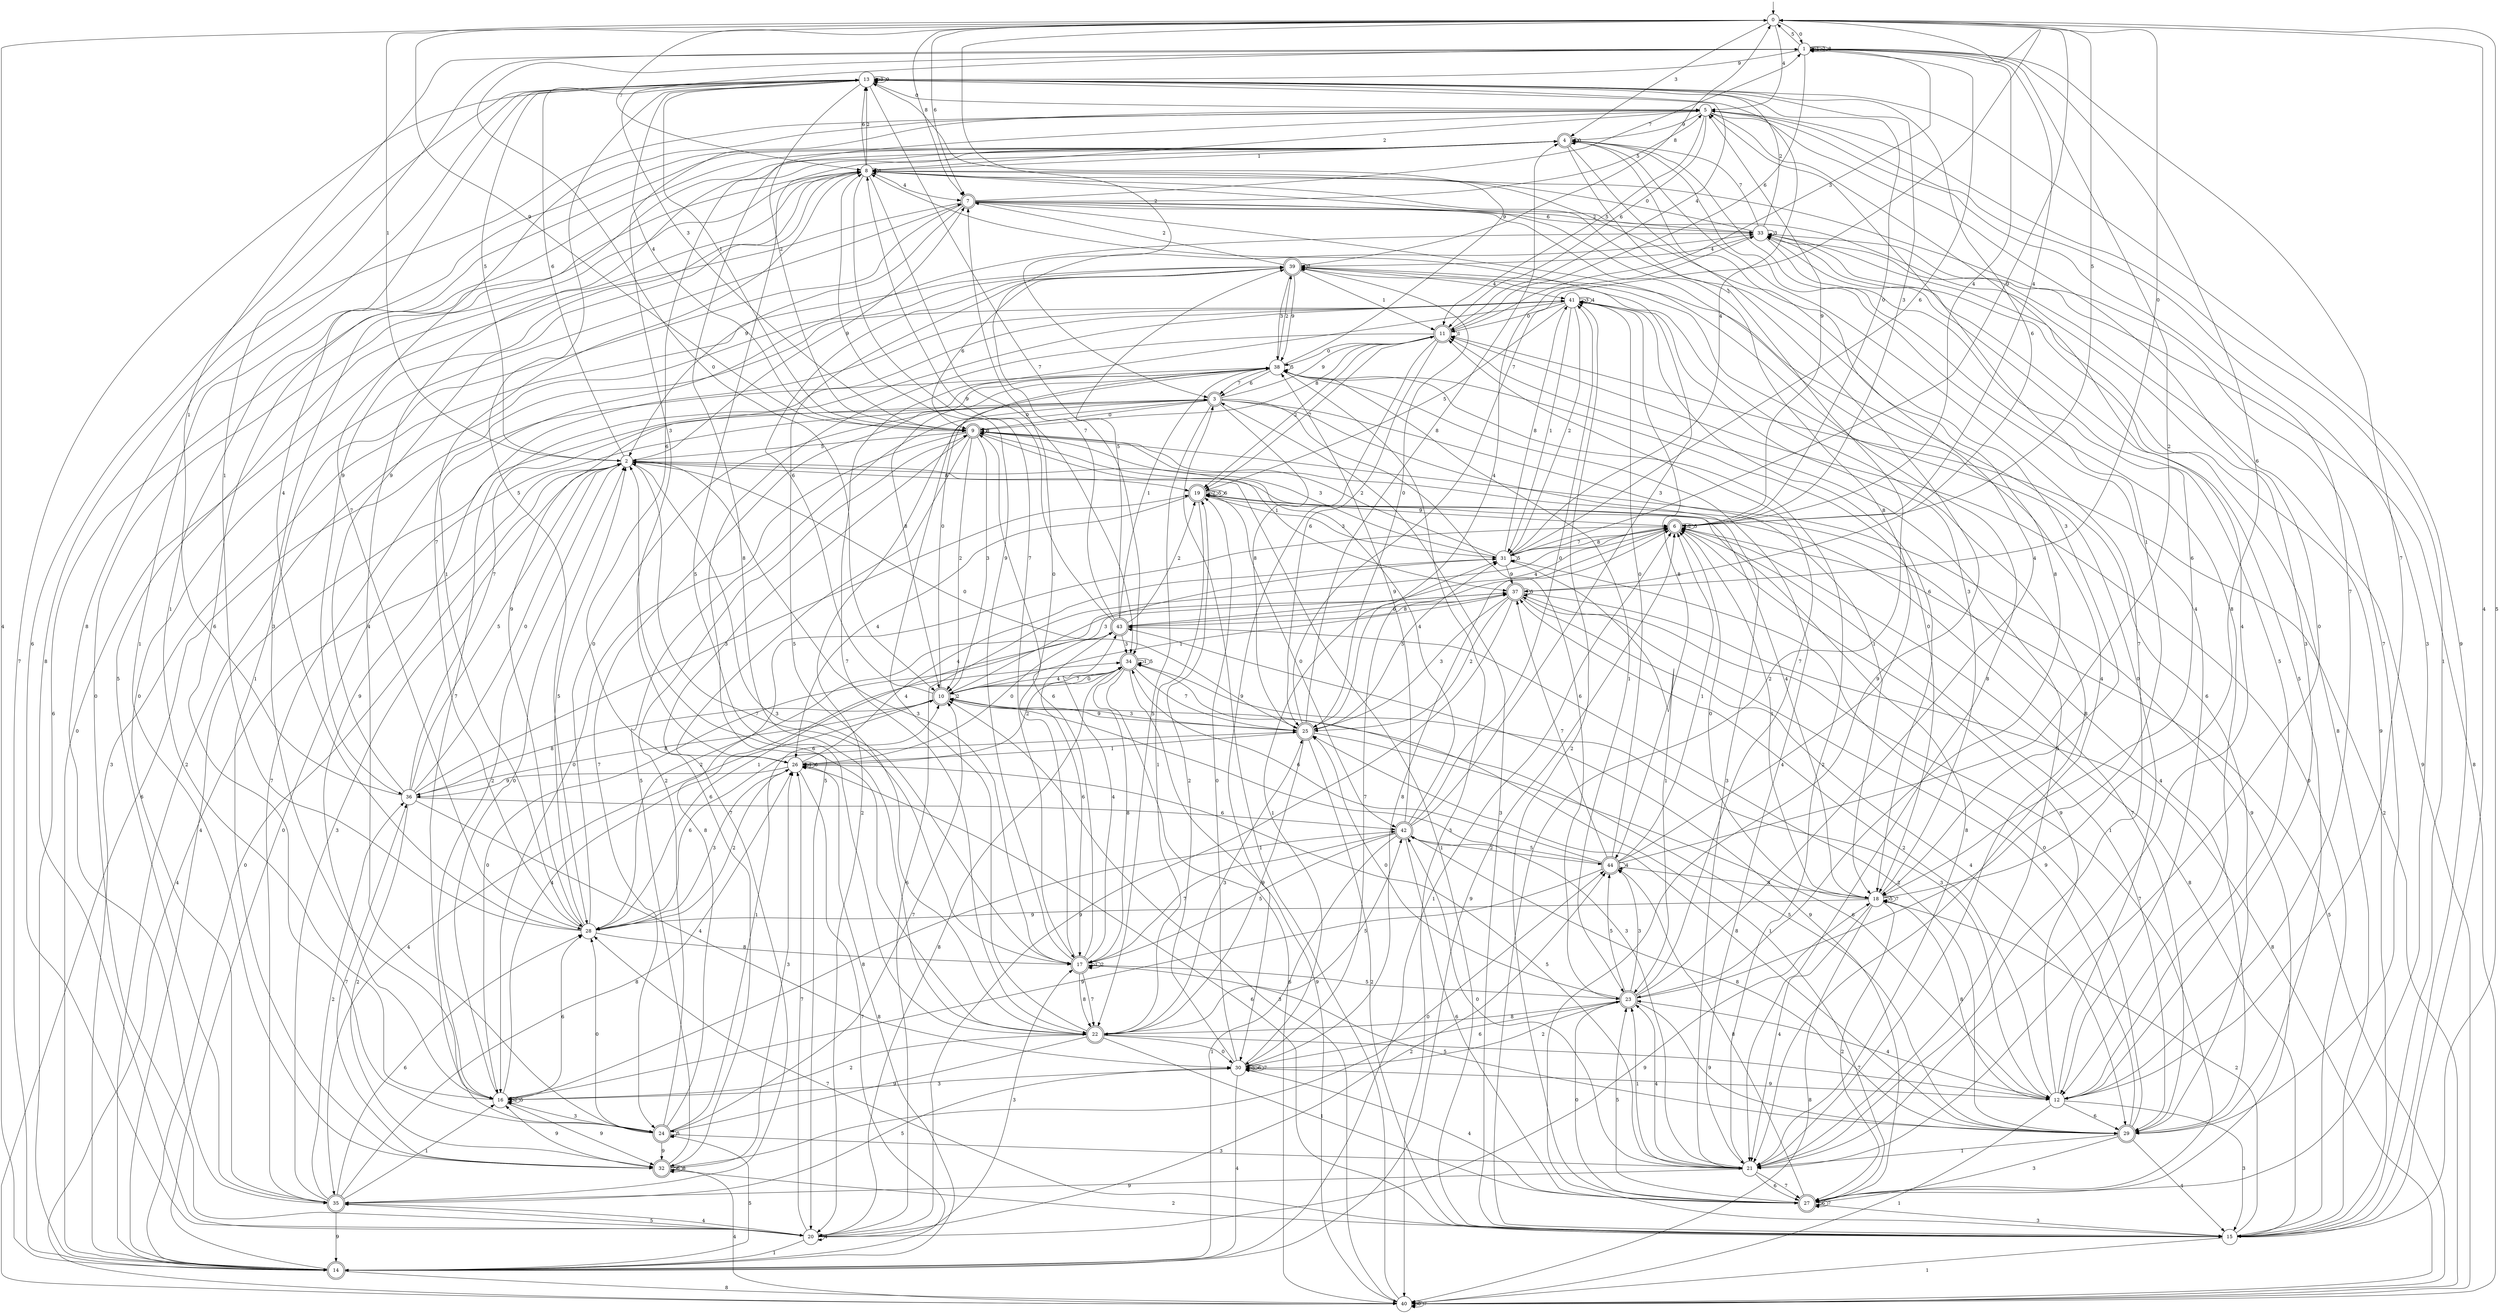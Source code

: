 digraph g {

	s0 [shape="circle" label="0"];
	s1 [shape="circle" label="1"];
	s2 [shape="circle" label="2"];
	s3 [shape="doublecircle" label="3"];
	s4 [shape="doublecircle" label="4"];
	s5 [shape="circle" label="5"];
	s6 [shape="doublecircle" label="6"];
	s7 [shape="doublecircle" label="7"];
	s8 [shape="circle" label="8"];
	s9 [shape="doublecircle" label="9"];
	s10 [shape="doublecircle" label="10"];
	s11 [shape="doublecircle" label="11"];
	s12 [shape="circle" label="12"];
	s13 [shape="circle" label="13"];
	s14 [shape="doublecircle" label="14"];
	s15 [shape="circle" label="15"];
	s16 [shape="circle" label="16"];
	s17 [shape="doublecircle" label="17"];
	s18 [shape="circle" label="18"];
	s19 [shape="doublecircle" label="19"];
	s20 [shape="circle" label="20"];
	s21 [shape="circle" label="21"];
	s22 [shape="doublecircle" label="22"];
	s23 [shape="doublecircle" label="23"];
	s24 [shape="doublecircle" label="24"];
	s25 [shape="doublecircle" label="25"];
	s26 [shape="circle" label="26"];
	s27 [shape="doublecircle" label="27"];
	s28 [shape="circle" label="28"];
	s29 [shape="doublecircle" label="29"];
	s30 [shape="circle" label="30"];
	s31 [shape="circle" label="31"];
	s32 [shape="doublecircle" label="32"];
	s33 [shape="circle" label="33"];
	s34 [shape="doublecircle" label="34"];
	s35 [shape="doublecircle" label="35"];
	s36 [shape="circle" label="36"];
	s37 [shape="doublecircle" label="37"];
	s38 [shape="circle" label="38"];
	s39 [shape="doublecircle" label="39"];
	s40 [shape="circle" label="40"];
	s41 [shape="circle" label="41"];
	s42 [shape="doublecircle" label="42"];
	s43 [shape="doublecircle" label="43"];
	s44 [shape="doublecircle" label="44"];
	s0 -> s1 [label="0"];
	s0 -> s2 [label="1"];
	s0 -> s3 [label="2"];
	s0 -> s4 [label="3"];
	s0 -> s5 [label="4"];
	s0 -> s6 [label="5"];
	s0 -> s7 [label="6"];
	s0 -> s8 [label="7"];
	s0 -> s7 [label="8"];
	s0 -> s9 [label="9"];
	s1 -> s10 [label="0"];
	s1 -> s1 [label="1"];
	s1 -> s1 [label="2"];
	s1 -> s9 [label="3"];
	s1 -> s6 [label="4"];
	s1 -> s0 [label="5"];
	s1 -> s11 [label="6"];
	s1 -> s12 [label="7"];
	s1 -> s1 [label="8"];
	s1 -> s13 [label="9"];
	s2 -> s14 [label="0"];
	s2 -> s15 [label="1"];
	s2 -> s16 [label="2"];
	s2 -> s17 [label="3"];
	s2 -> s18 [label="4"];
	s2 -> s13 [label="5"];
	s2 -> s13 [label="6"];
	s2 -> s17 [label="7"];
	s2 -> s19 [label="8"];
	s2 -> s7 [label="9"];
	s3 -> s9 [label="0"];
	s3 -> s18 [label="1"];
	s3 -> s20 [label="2"];
	s3 -> s21 [label="3"];
	s3 -> s14 [label="4"];
	s3 -> s22 [label="5"];
	s3 -> s23 [label="6"];
	s3 -> s24 [label="7"];
	s3 -> s25 [label="8"];
	s3 -> s11 [label="9"];
	s4 -> s4 [label="0"];
	s4 -> s8 [label="1"];
	s4 -> s15 [label="2"];
	s4 -> s24 [label="3"];
	s4 -> s12 [label="4"];
	s4 -> s22 [label="5"];
	s4 -> s26 [label="6"];
	s4 -> s21 [label="7"];
	s4 -> s12 [label="8"];
	s4 -> s15 [label="9"];
	s5 -> s21 [label="0"];
	s5 -> s15 [label="1"];
	s5 -> s8 [label="2"];
	s5 -> s27 [label="3"];
	s5 -> s21 [label="4"];
	s5 -> s11 [label="5"];
	s5 -> s11 [label="6"];
	s5 -> s28 [label="7"];
	s5 -> s20 [label="8"];
	s5 -> s4 [label="9"];
	s6 -> s13 [label="0"];
	s6 -> s29 [label="1"];
	s6 -> s6 [label="2"];
	s6 -> s13 [label="3"];
	s6 -> s1 [label="4"];
	s6 -> s6 [label="5"];
	s6 -> s20 [label="6"];
	s6 -> s30 [label="7"];
	s6 -> s31 [label="8"];
	s6 -> s5 [label="9"];
	s7 -> s14 [label="0"];
	s7 -> s32 [label="1"];
	s7 -> s33 [label="2"];
	s7 -> s12 [label="3"];
	s7 -> s21 [label="4"];
	s7 -> s5 [label="5"];
	s7 -> s33 [label="6"];
	s7 -> s1 [label="7"];
	s7 -> s21 [label="8"];
	s7 -> s2 [label="9"];
	s8 -> s34 [label="0"];
	s8 -> s8 [label="1"];
	s8 -> s13 [label="2"];
	s8 -> s18 [label="3"];
	s8 -> s7 [label="4"];
	s8 -> s35 [label="5"];
	s8 -> s13 [label="6"];
	s8 -> s17 [label="7"];
	s8 -> s23 [label="8"];
	s8 -> s36 [label="9"];
	s9 -> s16 [label="0"];
	s9 -> s37 [label="1"];
	s9 -> s10 [label="2"];
	s9 -> s10 [label="3"];
	s9 -> s29 [label="4"];
	s9 -> s2 [label="5"];
	s9 -> s32 [label="6"];
	s9 -> s35 [label="7"];
	s9 -> s9 [label="8"];
	s9 -> s27 [label="9"];
	s10 -> s38 [label="0"];
	s10 -> s37 [label="1"];
	s10 -> s10 [label="2"];
	s10 -> s31 [label="3"];
	s10 -> s35 [label="4"];
	s10 -> s29 [label="5"];
	s10 -> s39 [label="6"];
	s10 -> s34 [label="7"];
	s10 -> s36 [label="8"];
	s10 -> s25 [label="9"];
	s11 -> s38 [label="0"];
	s11 -> s11 [label="1"];
	s11 -> s19 [label="2"];
	s11 -> s1 [label="3"];
	s11 -> s13 [label="4"];
	s11 -> s20 [label="5"];
	s11 -> s25 [label="6"];
	s11 -> s19 [label="7"];
	s11 -> s9 [label="8"];
	s11 -> s30 [label="9"];
	s12 -> s39 [label="0"];
	s12 -> s40 [label="1"];
	s12 -> s37 [label="2"];
	s12 -> s15 [label="3"];
	s12 -> s23 [label="4"];
	s12 -> s33 [label="5"];
	s12 -> s29 [label="6"];
	s12 -> s5 [label="7"];
	s12 -> s18 [label="8"];
	s12 -> s6 [label="9"];
	s13 -> s5 [label="0"];
	s13 -> s9 [label="1"];
	s13 -> s9 [label="2"];
	s13 -> s13 [label="3"];
	s13 -> s9 [label="4"];
	s13 -> s28 [label="5"];
	s13 -> s37 [label="6"];
	s13 -> s34 [label="7"];
	s13 -> s35 [label="8"];
	s13 -> s13 [label="9"];
	s14 -> s3 [label="0"];
	s14 -> s6 [label="1"];
	s14 -> s39 [label="2"];
	s14 -> s39 [label="3"];
	s14 -> s0 [label="4"];
	s14 -> s24 [label="5"];
	s14 -> s8 [label="6"];
	s14 -> s13 [label="7"];
	s14 -> s40 [label="8"];
	s14 -> s6 [label="9"];
	s15 -> s11 [label="0"];
	s15 -> s40 [label="1"];
	s15 -> s18 [label="2"];
	s15 -> s3 [label="3"];
	s15 -> s0 [label="4"];
	s15 -> s0 [label="5"];
	s15 -> s26 [label="6"];
	s15 -> s28 [label="7"];
	s15 -> s6 [label="8"];
	s15 -> s13 [label="9"];
	s16 -> s2 [label="0"];
	s16 -> s4 [label="1"];
	s16 -> s16 [label="2"];
	s16 -> s24 [label="3"];
	s16 -> s34 [label="4"];
	s16 -> s16 [label="5"];
	s16 -> s28 [label="6"];
	s16 -> s41 [label="7"];
	s16 -> s42 [label="8"];
	s16 -> s32 [label="9"];
	s17 -> s7 [label="0"];
	s17 -> s17 [label="1"];
	s17 -> s17 [label="2"];
	s17 -> s2 [label="3"];
	s17 -> s43 [label="4"];
	s17 -> s23 [label="5"];
	s17 -> s9 [label="6"];
	s17 -> s22 [label="7"];
	s17 -> s22 [label="8"];
	s17 -> s8 [label="9"];
	s18 -> s6 [label="0"];
	s18 -> s6 [label="1"];
	s18 -> s27 [label="2"];
	s18 -> s41 [label="3"];
	s18 -> s21 [label="4"];
	s18 -> s18 [label="5"];
	s18 -> s1 [label="6"];
	s18 -> s18 [label="7"];
	s18 -> s40 [label="8"];
	s18 -> s28 [label="9"];
	s19 -> s42 [label="0"];
	s19 -> s22 [label="1"];
	s19 -> s19 [label="2"];
	s19 -> s31 [label="3"];
	s19 -> s26 [label="4"];
	s19 -> s19 [label="5"];
	s19 -> s19 [label="6"];
	s19 -> s29 [label="7"];
	s19 -> s21 [label="8"];
	s19 -> s6 [label="9"];
	s20 -> s8 [label="0"];
	s20 -> s14 [label="1"];
	s20 -> s44 [label="2"];
	s20 -> s17 [label="3"];
	s20 -> s20 [label="4"];
	s20 -> s35 [label="5"];
	s20 -> s13 [label="6"];
	s20 -> s26 [label="7"];
	s20 -> s34 [label="8"];
	s20 -> s18 [label="9"];
	s21 -> s42 [label="0"];
	s21 -> s23 [label="1"];
	s21 -> s38 [label="2"];
	s21 -> s10 [label="3"];
	s21 -> s23 [label="4"];
	s21 -> s11 [label="5"];
	s21 -> s27 [label="6"];
	s21 -> s27 [label="7"];
	s21 -> s39 [label="8"];
	s21 -> s35 [label="9"];
	s22 -> s30 [label="0"];
	s22 -> s27 [label="1"];
	s22 -> s16 [label="2"];
	s22 -> s25 [label="3"];
	s22 -> s38 [label="4"];
	s22 -> s42 [label="5"];
	s22 -> s2 [label="6"];
	s22 -> s12 [label="7"];
	s22 -> s5 [label="8"];
	s22 -> s24 [label="9"];
	s23 -> s25 [label="0"];
	s23 -> s5 [label="1"];
	s23 -> s30 [label="2"];
	s23 -> s44 [label="3"];
	s23 -> s4 [label="4"];
	s23 -> s44 [label="5"];
	s23 -> s30 [label="6"];
	s23 -> s11 [label="7"];
	s23 -> s22 [label="8"];
	s23 -> s29 [label="9"];
	s24 -> s28 [label="0"];
	s24 -> s10 [label="1"];
	s24 -> s9 [label="2"];
	s24 -> s21 [label="3"];
	s24 -> s4 [label="4"];
	s24 -> s24 [label="5"];
	s24 -> s4 [label="6"];
	s24 -> s10 [label="7"];
	s24 -> s6 [label="8"];
	s24 -> s32 [label="9"];
	s25 -> s2 [label="0"];
	s25 -> s26 [label="1"];
	s25 -> s15 [label="2"];
	s25 -> s10 [label="3"];
	s25 -> s33 [label="4"];
	s25 -> s31 [label="5"];
	s25 -> s12 [label="6"];
	s25 -> s0 [label="7"];
	s25 -> s4 [label="8"];
	s25 -> s22 [label="9"];
	s26 -> s43 [label="0"];
	s26 -> s26 [label="1"];
	s26 -> s28 [label="2"];
	s26 -> s5 [label="3"];
	s26 -> s31 [label="4"];
	s26 -> s21 [label="5"];
	s26 -> s26 [label="6"];
	s26 -> s14 [label="7"];
	s26 -> s14 [label="8"];
	s26 -> s36 [label="9"];
	s27 -> s23 [label="0"];
	s27 -> s34 [label="1"];
	s27 -> s41 [label="2"];
	s27 -> s15 [label="3"];
	s27 -> s30 [label="4"];
	s27 -> s23 [label="5"];
	s27 -> s27 [label="6"];
	s27 -> s27 [label="7"];
	s27 -> s44 [label="8"];
	s27 -> s43 [label="9"];
	s28 -> s38 [label="0"];
	s28 -> s1 [label="1"];
	s28 -> s37 [label="2"];
	s28 -> s26 [label="3"];
	s28 -> s13 [label="4"];
	s28 -> s2 [label="5"];
	s28 -> s25 [label="6"];
	s28 -> s8 [label="7"];
	s28 -> s17 [label="8"];
	s28 -> s41 [label="9"];
	s29 -> s31 [label="0"];
	s29 -> s21 [label="1"];
	s29 -> s43 [label="2"];
	s29 -> s27 [label="3"];
	s29 -> s15 [label="4"];
	s29 -> s17 [label="5"];
	s29 -> s39 [label="6"];
	s29 -> s8 [label="7"];
	s29 -> s25 [label="8"];
	s29 -> s37 [label="9"];
	s30 -> s19 [label="0"];
	s30 -> s31 [label="1"];
	s30 -> s19 [label="2"];
	s30 -> s16 [label="3"];
	s30 -> s14 [label="4"];
	s30 -> s30 [label="5"];
	s30 -> s30 [label="6"];
	s30 -> s30 [label="7"];
	s30 -> s6 [label="8"];
	s30 -> s12 [label="9"];
	s31 -> s0 [label="0"];
	s31 -> s23 [label="1"];
	s31 -> s9 [label="2"];
	s31 -> s9 [label="3"];
	s31 -> s13 [label="4"];
	s31 -> s31 [label="5"];
	s31 -> s1 [label="6"];
	s31 -> s6 [label="7"];
	s31 -> s41 [label="8"];
	s31 -> s37 [label="9"];
	s32 -> s44 [label="0"];
	s32 -> s4 [label="1"];
	s32 -> s15 [label="2"];
	s32 -> s26 [label="3"];
	s32 -> s40 [label="4"];
	s32 -> s3 [label="5"];
	s32 -> s32 [label="6"];
	s32 -> s36 [label="7"];
	s32 -> s32 [label="8"];
	s32 -> s16 [label="9"];
	s33 -> s8 [label="0"];
	s33 -> s28 [label="1"];
	s33 -> s13 [label="2"];
	s33 -> s33 [label="3"];
	s33 -> s39 [label="4"];
	s33 -> s29 [label="5"];
	s33 -> s18 [label="6"];
	s33 -> s4 [label="7"];
	s33 -> s15 [label="8"];
	s33 -> s15 [label="9"];
	s34 -> s10 [label="0"];
	s34 -> s34 [label="1"];
	s34 -> s26 [label="2"];
	s34 -> s12 [label="3"];
	s34 -> s10 [label="4"];
	s34 -> s34 [label="5"];
	s34 -> s40 [label="6"];
	s34 -> s25 [label="7"];
	s34 -> s17 [label="8"];
	s34 -> s40 [label="9"];
	s35 -> s7 [label="0"];
	s35 -> s16 [label="1"];
	s35 -> s36 [label="2"];
	s35 -> s2 [label="3"];
	s35 -> s20 [label="4"];
	s35 -> s30 [label="5"];
	s35 -> s28 [label="6"];
	s35 -> s38 [label="7"];
	s35 -> s26 [label="8"];
	s35 -> s14 [label="9"];
	s36 -> s2 [label="0"];
	s36 -> s1 [label="1"];
	s36 -> s32 [label="2"];
	s36 -> s19 [label="3"];
	s36 -> s30 [label="4"];
	s36 -> s2 [label="5"];
	s36 -> s42 [label="6"];
	s36 -> s38 [label="7"];
	s36 -> s10 [label="8"];
	s36 -> s8 [label="9"];
	s37 -> s0 [label="0"];
	s37 -> s28 [label="1"];
	s37 -> s25 [label="2"];
	s37 -> s25 [label="3"];
	s37 -> s29 [label="4"];
	s37 -> s37 [label="5"];
	s37 -> s43 [label="6"];
	s37 -> s27 [label="7"];
	s37 -> s40 [label="8"];
	s37 -> s20 [label="9"];
	s38 -> s18 [label="0"];
	s38 -> s23 [label="1"];
	s38 -> s39 [label="2"];
	s38 -> s40 [label="3"];
	s38 -> s21 [label="4"];
	s38 -> s38 [label="5"];
	s38 -> s3 [label="6"];
	s38 -> s3 [label="7"];
	s38 -> s10 [label="8"];
	s38 -> s13 [label="9"];
	s39 -> s25 [label="0"];
	s39 -> s11 [label="1"];
	s39 -> s7 [label="2"];
	s39 -> s38 [label="3"];
	s39 -> s41 [label="4"];
	s39 -> s22 [label="5"];
	s39 -> s9 [label="6"];
	s39 -> s39 [label="7"];
	s39 -> s0 [label="8"];
	s39 -> s38 [label="9"];
	s40 -> s40 [label="0"];
	s40 -> s3 [label="1"];
	s40 -> s11 [label="2"];
	s40 -> s10 [label="3"];
	s40 -> s2 [label="4"];
	s40 -> s6 [label="5"];
	s40 -> s41 [label="6"];
	s40 -> s40 [label="7"];
	s40 -> s33 [label="8"];
	s40 -> s33 [label="9"];
	s41 -> s11 [label="0"];
	s41 -> s31 [label="1"];
	s41 -> s31 [label="2"];
	s41 -> s41 [label="3"];
	s41 -> s41 [label="4"];
	s41 -> s19 [label="5"];
	s41 -> s18 [label="6"];
	s41 -> s22 [label="7"];
	s41 -> s44 [label="8"];
	s41 -> s16 [label="9"];
	s42 -> s41 [label="0"];
	s42 -> s14 [label="1"];
	s42 -> s44 [label="2"];
	s42 -> s8 [label="3"];
	s42 -> s9 [label="4"];
	s42 -> s17 [label="5"];
	s42 -> s27 [label="6"];
	s42 -> s17 [label="7"];
	s42 -> s29 [label="8"];
	s42 -> s38 [label="9"];
	s43 -> s16 [label="0"];
	s43 -> s38 [label="1"];
	s43 -> s19 [label="2"];
	s43 -> s34 [label="3"];
	s43 -> s6 [label="4"];
	s43 -> s39 [label="5"];
	s43 -> s17 [label="6"];
	s43 -> s33 [label="7"];
	s43 -> s37 [label="8"];
	s43 -> s8 [label="9"];
	s44 -> s41 [label="0"];
	s44 -> s6 [label="1"];
	s44 -> s1 [label="2"];
	s44 -> s18 [label="3"];
	s44 -> s44 [label="4"];
	s44 -> s42 [label="5"];
	s44 -> s34 [label="6"];
	s44 -> s37 [label="7"];
	s44 -> s8 [label="8"];
	s44 -> s16 [label="9"];

__start0 [label="" shape="none" width="0" height="0"];
__start0 -> s0;

}
